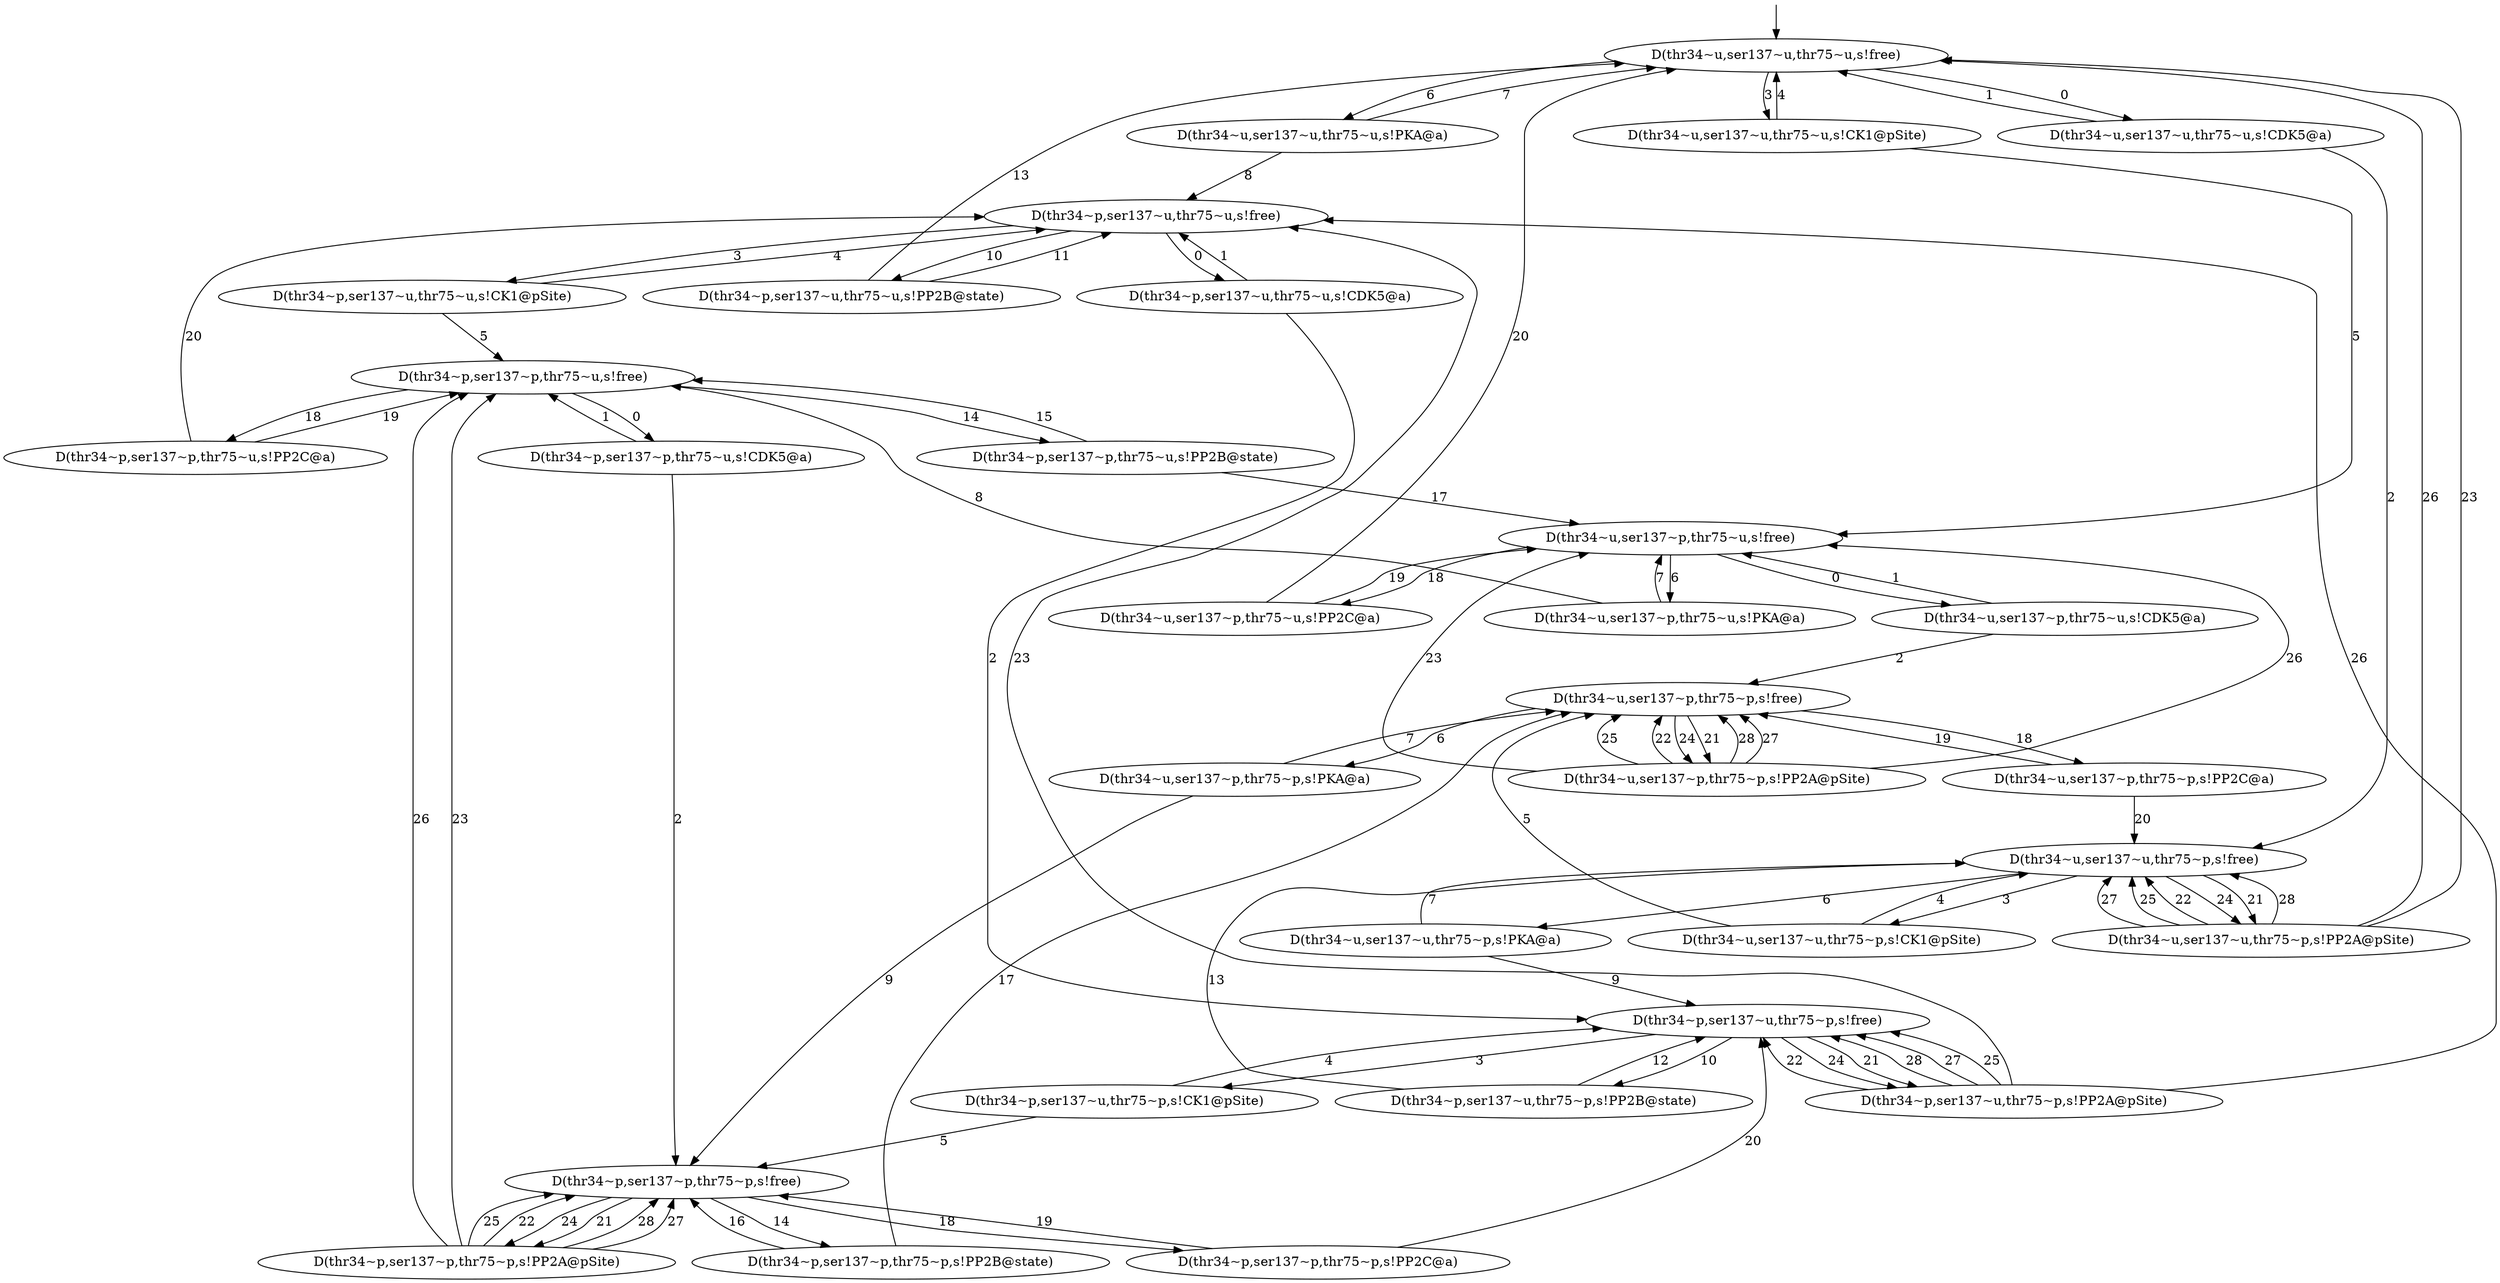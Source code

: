 digraph G{
"Init_113" [label="" style="invis" width="0px" height="0px"];
"Node_176" [label="D(thr34~u,ser137~p,thr75~p,s!PP2A@pSite)"];
"Node_175" [label="D(thr34~u,ser137~u,thr75~p,s!PP2A@pSite)"];
"Node_174" [label="D(thr34~p,ser137~p,thr75~p,s!PP2A@pSite)"];
"Node_172" [label="D(thr34~p,ser137~u,thr75~p,s!PP2A@pSite)"];
"Node_169" [label="D(thr34~u,ser137~p,thr75~u,s!PP2C@a)"];
"Node_168" [label="D(thr34~u,ser137~p,thr75~p,s!PP2C@a)"];
"Node_167" [label="D(thr34~p,ser137~p,thr75~u,s!PP2C@a)"];
"Node_164" [label="D(thr34~p,ser137~p,thr75~p,s!PP2C@a)"];
"Node_161" [label="D(thr34~p,ser137~p,thr75~u,s!PP2B@state)"];
"Node_159" [label="D(thr34~p,ser137~p,thr75~p,s!PP2B@state)"];
"Node_157" [label="D(thr34~p,ser137~u,thr75~u,s!PP2B@state)"];
"Node_154" [label="D(thr34~p,ser137~u,thr75~p,s!PP2B@state)"];
"Node_151" [label="D(thr34~u,ser137~p,thr75~u,s!PKA@a)"];
"Node_149" [label="D(thr34~u,ser137~p,thr75~p,s!PKA@a)"];
"Node_147" [label="D(thr34~u,ser137~u,thr75~u,s!PKA@a)"];
"Node_144" [label="D(thr34~u,ser137~u,thr75~p,s!PKA@a)"];
"Node_141" [label="D(thr34~u,ser137~u,thr75~u,s!CK1@pSite)"];
"Node_140" [label="D(thr34~u,ser137~u,thr75~p,s!CK1@pSite)"];
"Node_139" [label="D(thr34~p,ser137~u,thr75~u,s!CK1@pSite)"];
"Node_136" [label="D(thr34~p,ser137~u,thr75~p,s!CK1@pSite)"];
"Node_135" [label="D(thr34~u,ser137~p,thr75~p,s!free)"];
"Node_134" [label="D(thr34~u,ser137~u,thr75~p,s!free)"];
"Node_133" [label="D(thr34~p,ser137~p,thr75~p,s!free)"];
"Node_131" [label="D(thr34~p,ser137~u,thr75~p,s!free)"];
"Node_129" [label="D(thr34~u,ser137~p,thr75~u,s!CDK5@a)"];
"Node_128" [label="D(thr34~u,ser137~p,thr75~u,s!free)"];
"Node_127" [label="D(thr34~u,ser137~u,thr75~u,s!CDK5@a)"];
"Node_126" [label="D(thr34~p,ser137~p,thr75~u,s!CDK5@a)"];
"Node_124" [label="D(thr34~p,ser137~p,thr75~u,s!free)"];
"Node_122" [label="D(thr34~p,ser137~u,thr75~u,s!CDK5@a)"];
"Node_119" [label="D(thr34~p,ser137~u,thr75~u,s!free)"];
"Node_113" [label="D(thr34~u,ser137~u,thr75~u,s!free)"];
"Node_176" -> "Node_135" [label="28"];
"Node_175" -> "Node_134" [label="28"];
"Node_174" -> "Node_133" [label="28"];
"Node_172" -> "Node_131" [label="28"];
"Node_176" -> "Node_135" [label="27"];
"Node_175" -> "Node_134" [label="27"];
"Node_174" -> "Node_133" [label="27"];
"Node_172" -> "Node_131" [label="27"];
"Node_176" -> "Node_128" [label="26"];
"Node_175" -> "Node_113" [label="26"];
"Node_174" -> "Node_124" [label="26"];
"Node_172" -> "Node_119" [label="26"];
"Node_176" -> "Node_135" [label="25"];
"Node_175" -> "Node_134" [label="25"];
"Node_174" -> "Node_133" [label="25"];
"Node_172" -> "Node_131" [label="25"];
"Node_135" -> "Node_176" [label="24"];
"Node_134" -> "Node_175" [label="24"];
"Node_133" -> "Node_174" [label="24"];
"Node_131" -> "Node_172" [label="24"];
"Node_176" -> "Node_128" [label="23"];
"Node_175" -> "Node_113" [label="23"];
"Node_174" -> "Node_124" [label="23"];
"Node_172" -> "Node_119" [label="23"];
"Node_176" -> "Node_135" [label="22"];
"Node_175" -> "Node_134" [label="22"];
"Node_174" -> "Node_133" [label="22"];
"Node_172" -> "Node_131" [label="22"];
"Node_135" -> "Node_176" [label="21"];
"Node_134" -> "Node_175" [label="21"];
"Node_133" -> "Node_174" [label="21"];
"Node_131" -> "Node_172" [label="21"];
"Node_169" -> "Node_113" [label="20"];
"Node_168" -> "Node_134" [label="20"];
"Node_167" -> "Node_119" [label="20"];
"Node_164" -> "Node_131" [label="20"];
"Node_169" -> "Node_128" [label="19"];
"Node_168" -> "Node_135" [label="19"];
"Node_167" -> "Node_124" [label="19"];
"Node_164" -> "Node_133" [label="19"];
"Node_128" -> "Node_169" [label="18"];
"Node_135" -> "Node_168" [label="18"];
"Node_124" -> "Node_167" [label="18"];
"Node_133" -> "Node_164" [label="18"];
"Node_161" -> "Node_128" [label="17"];
"Node_159" -> "Node_135" [label="17"];
"Node_159" -> "Node_133" [label="16"];
"Node_161" -> "Node_124" [label="15"];
"Node_124" -> "Node_161" [label="14"];
"Node_133" -> "Node_159" [label="14"];
"Node_157" -> "Node_113" [label="13"];
"Node_154" -> "Node_134" [label="13"];
"Node_154" -> "Node_131" [label="12"];
"Node_157" -> "Node_119" [label="11"];
"Node_119" -> "Node_157" [label="10"];
"Node_131" -> "Node_154" [label="10"];
"Node_149" -> "Node_133" [label="9"];
"Node_144" -> "Node_131" [label="9"];
"Node_151" -> "Node_124" [label="8"];
"Node_147" -> "Node_119" [label="8"];
"Node_151" -> "Node_128" [label="7"];
"Node_149" -> "Node_135" [label="7"];
"Node_147" -> "Node_113" [label="7"];
"Node_144" -> "Node_134" [label="7"];
"Node_128" -> "Node_151" [label="6"];
"Node_135" -> "Node_149" [label="6"];
"Node_113" -> "Node_147" [label="6"];
"Node_134" -> "Node_144" [label="6"];
"Node_141" -> "Node_128" [label="5"];
"Node_140" -> "Node_135" [label="5"];
"Node_139" -> "Node_124" [label="5"];
"Node_136" -> "Node_133" [label="5"];
"Node_141" -> "Node_113" [label="4"];
"Node_140" -> "Node_134" [label="4"];
"Node_139" -> "Node_119" [label="4"];
"Node_136" -> "Node_131" [label="4"];
"Node_113" -> "Node_141" [label="3"];
"Node_134" -> "Node_140" [label="3"];
"Node_119" -> "Node_139" [label="3"];
"Node_131" -> "Node_136" [label="3"];
"Node_129" -> "Node_135" [label="2"];
"Node_127" -> "Node_134" [label="2"];
"Node_126" -> "Node_133" [label="2"];
"Node_122" -> "Node_131" [label="2"];
"Node_129" -> "Node_128" [label="1"];
"Node_127" -> "Node_113" [label="1"];
"Node_126" -> "Node_124" [label="1"];
"Node_122" -> "Node_119" [label="1"];
"Node_128" -> "Node_129" [label="0"];
"Node_113" -> "Node_127" [label="0"];
"Node_124" -> "Node_126" [label="0"];
"Node_119" -> "Node_122" [label="0"];
"Init_113" -> "Node_113" [label=""];
}
